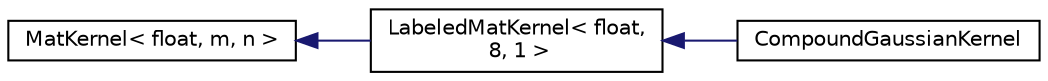 digraph "Graphical Class Hierarchy"
{
  edge [fontname="Helvetica",fontsize="10",labelfontname="Helvetica",labelfontsize="10"];
  node [fontname="Helvetica",fontsize="10",shape=record];
  rankdir="LR";
  Node1 [label="MatKernel\< float, m, n \>",height=0.2,width=0.4,color="black", fillcolor="white", style="filled",URL="$class_mat_kernel.html"];
  Node1 -> Node2 [dir="back",color="midnightblue",fontsize="10",style="solid",fontname="Helvetica"];
  Node2 [label="LabeledMatKernel\< float,\l 8, 1 \>",height=0.2,width=0.4,color="black", fillcolor="white", style="filled",URL="$class_labeled_mat_kernel.html"];
  Node2 -> Node3 [dir="back",color="midnightblue",fontsize="10",style="solid",fontname="Helvetica"];
  Node3 [label="CompoundGaussianKernel",height=0.2,width=0.4,color="black", fillcolor="white", style="filled",URL="$class_compound_gaussian_kernel.html"];
}
